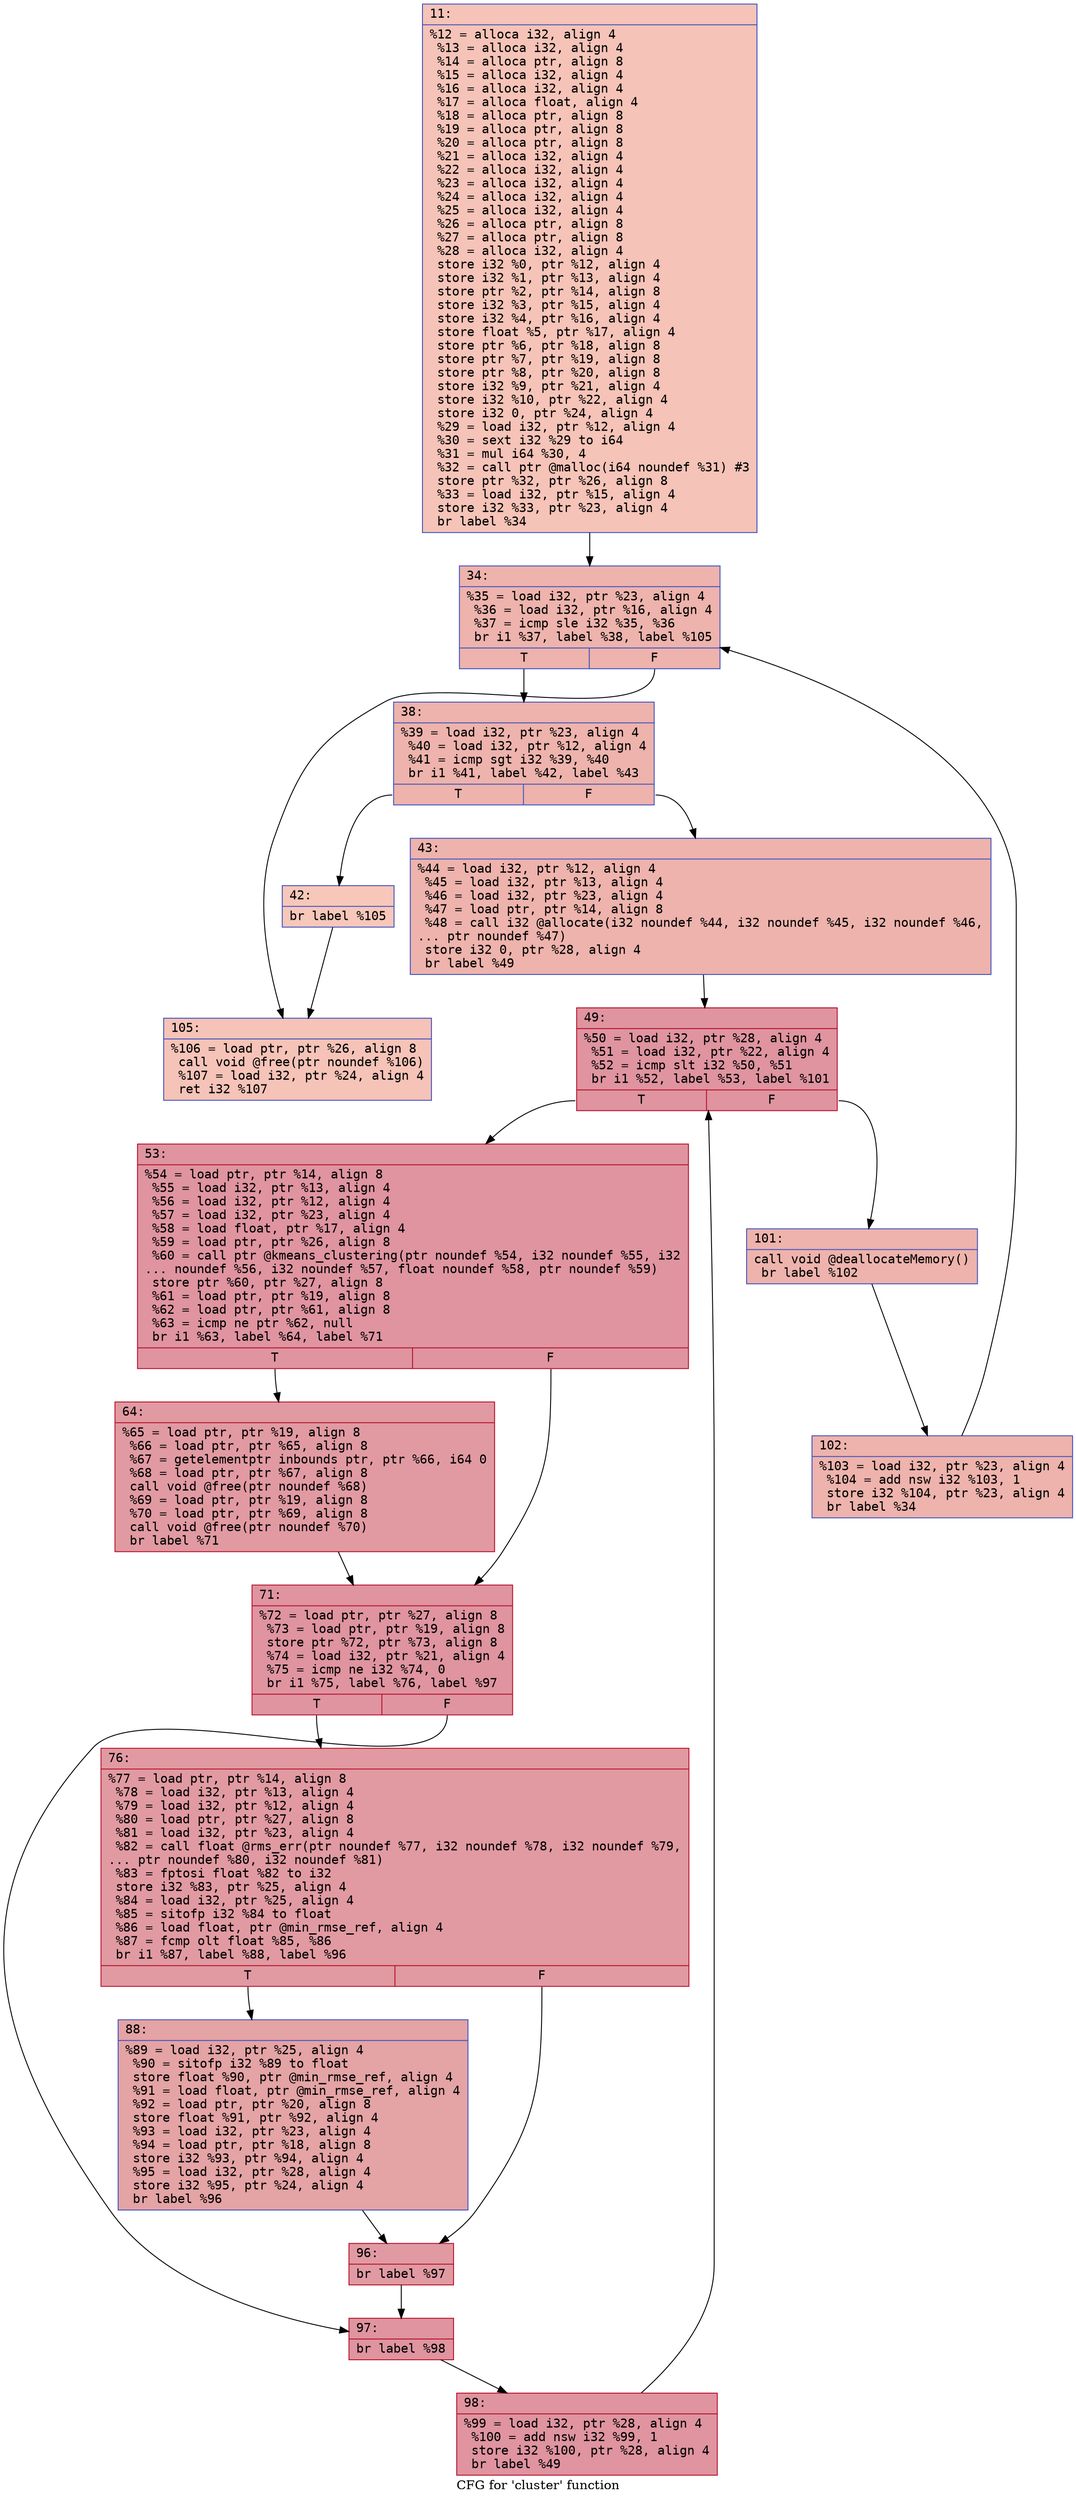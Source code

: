 digraph "CFG for 'cluster' function" {
	label="CFG for 'cluster' function";

	Node0x6000028b9e50 [shape=record,color="#3d50c3ff", style=filled, fillcolor="#e8765c70" fontname="Courier",label="{11:\l|  %12 = alloca i32, align 4\l  %13 = alloca i32, align 4\l  %14 = alloca ptr, align 8\l  %15 = alloca i32, align 4\l  %16 = alloca i32, align 4\l  %17 = alloca float, align 4\l  %18 = alloca ptr, align 8\l  %19 = alloca ptr, align 8\l  %20 = alloca ptr, align 8\l  %21 = alloca i32, align 4\l  %22 = alloca i32, align 4\l  %23 = alloca i32, align 4\l  %24 = alloca i32, align 4\l  %25 = alloca i32, align 4\l  %26 = alloca ptr, align 8\l  %27 = alloca ptr, align 8\l  %28 = alloca i32, align 4\l  store i32 %0, ptr %12, align 4\l  store i32 %1, ptr %13, align 4\l  store ptr %2, ptr %14, align 8\l  store i32 %3, ptr %15, align 4\l  store i32 %4, ptr %16, align 4\l  store float %5, ptr %17, align 4\l  store ptr %6, ptr %18, align 8\l  store ptr %7, ptr %19, align 8\l  store ptr %8, ptr %20, align 8\l  store i32 %9, ptr %21, align 4\l  store i32 %10, ptr %22, align 4\l  store i32 0, ptr %24, align 4\l  %29 = load i32, ptr %12, align 4\l  %30 = sext i32 %29 to i64\l  %31 = mul i64 %30, 4\l  %32 = call ptr @malloc(i64 noundef %31) #3\l  store ptr %32, ptr %26, align 8\l  %33 = load i32, ptr %15, align 4\l  store i32 %33, ptr %23, align 4\l  br label %34\l}"];
	Node0x6000028b9e50 -> Node0x6000028b9ef0[tooltip="11 -> 34\nProbability 100.00%" ];
	Node0x6000028b9ef0 [shape=record,color="#3d50c3ff", style=filled, fillcolor="#d6524470" fontname="Courier",label="{34:\l|  %35 = load i32, ptr %23, align 4\l  %36 = load i32, ptr %16, align 4\l  %37 = icmp sle i32 %35, %36\l  br i1 %37, label %38, label %105\l|{<s0>T|<s1>F}}"];
	Node0x6000028b9ef0:s0 -> Node0x6000028b9f40[tooltip="34 -> 38\nProbability 96.88%" ];
	Node0x6000028b9ef0:s1 -> Node0x6000028ba3a0[tooltip="34 -> 105\nProbability 3.12%" ];
	Node0x6000028b9f40 [shape=record,color="#3d50c3ff", style=filled, fillcolor="#d6524470" fontname="Courier",label="{38:\l|  %39 = load i32, ptr %23, align 4\l  %40 = load i32, ptr %12, align 4\l  %41 = icmp sgt i32 %39, %40\l  br i1 %41, label %42, label %43\l|{<s0>T|<s1>F}}"];
	Node0x6000028b9f40:s0 -> Node0x6000028b9f90[tooltip="38 -> 42\nProbability 3.12%" ];
	Node0x6000028b9f40:s1 -> Node0x6000028b9fe0[tooltip="38 -> 43\nProbability 96.88%" ];
	Node0x6000028b9f90 [shape=record,color="#3d50c3ff", style=filled, fillcolor="#ec7f6370" fontname="Courier",label="{42:\l|  br label %105\l}"];
	Node0x6000028b9f90 -> Node0x6000028ba3a0[tooltip="42 -> 105\nProbability 100.00%" ];
	Node0x6000028b9fe0 [shape=record,color="#3d50c3ff", style=filled, fillcolor="#d6524470" fontname="Courier",label="{43:\l|  %44 = load i32, ptr %12, align 4\l  %45 = load i32, ptr %13, align 4\l  %46 = load i32, ptr %23, align 4\l  %47 = load ptr, ptr %14, align 8\l  %48 = call i32 @allocate(i32 noundef %44, i32 noundef %45, i32 noundef %46,\l... ptr noundef %47)\l  store i32 0, ptr %28, align 4\l  br label %49\l}"];
	Node0x6000028b9fe0 -> Node0x6000028ba030[tooltip="43 -> 49\nProbability 100.00%" ];
	Node0x6000028ba030 [shape=record,color="#b70d28ff", style=filled, fillcolor="#b70d2870" fontname="Courier",label="{49:\l|  %50 = load i32, ptr %28, align 4\l  %51 = load i32, ptr %22, align 4\l  %52 = icmp slt i32 %50, %51\l  br i1 %52, label %53, label %101\l|{<s0>T|<s1>F}}"];
	Node0x6000028ba030:s0 -> Node0x6000028ba080[tooltip="49 -> 53\nProbability 96.88%" ];
	Node0x6000028ba030:s1 -> Node0x6000028ba300[tooltip="49 -> 101\nProbability 3.12%" ];
	Node0x6000028ba080 [shape=record,color="#b70d28ff", style=filled, fillcolor="#b70d2870" fontname="Courier",label="{53:\l|  %54 = load ptr, ptr %14, align 8\l  %55 = load i32, ptr %13, align 4\l  %56 = load i32, ptr %12, align 4\l  %57 = load i32, ptr %23, align 4\l  %58 = load float, ptr %17, align 4\l  %59 = load ptr, ptr %26, align 8\l  %60 = call ptr @kmeans_clustering(ptr noundef %54, i32 noundef %55, i32\l... noundef %56, i32 noundef %57, float noundef %58, ptr noundef %59)\l  store ptr %60, ptr %27, align 8\l  %61 = load ptr, ptr %19, align 8\l  %62 = load ptr, ptr %61, align 8\l  %63 = icmp ne ptr %62, null\l  br i1 %63, label %64, label %71\l|{<s0>T|<s1>F}}"];
	Node0x6000028ba080:s0 -> Node0x6000028ba0d0[tooltip="53 -> 64\nProbability 62.50%" ];
	Node0x6000028ba080:s1 -> Node0x6000028ba120[tooltip="53 -> 71\nProbability 37.50%" ];
	Node0x6000028ba0d0 [shape=record,color="#b70d28ff", style=filled, fillcolor="#bb1b2c70" fontname="Courier",label="{64:\l|  %65 = load ptr, ptr %19, align 8\l  %66 = load ptr, ptr %65, align 8\l  %67 = getelementptr inbounds ptr, ptr %66, i64 0\l  %68 = load ptr, ptr %67, align 8\l  call void @free(ptr noundef %68)\l  %69 = load ptr, ptr %19, align 8\l  %70 = load ptr, ptr %69, align 8\l  call void @free(ptr noundef %70)\l  br label %71\l}"];
	Node0x6000028ba0d0 -> Node0x6000028ba120[tooltip="64 -> 71\nProbability 100.00%" ];
	Node0x6000028ba120 [shape=record,color="#b70d28ff", style=filled, fillcolor="#b70d2870" fontname="Courier",label="{71:\l|  %72 = load ptr, ptr %27, align 8\l  %73 = load ptr, ptr %19, align 8\l  store ptr %72, ptr %73, align 8\l  %74 = load i32, ptr %21, align 4\l  %75 = icmp ne i32 %74, 0\l  br i1 %75, label %76, label %97\l|{<s0>T|<s1>F}}"];
	Node0x6000028ba120:s0 -> Node0x6000028ba170[tooltip="71 -> 76\nProbability 62.50%" ];
	Node0x6000028ba120:s1 -> Node0x6000028ba260[tooltip="71 -> 97\nProbability 37.50%" ];
	Node0x6000028ba170 [shape=record,color="#b70d28ff", style=filled, fillcolor="#bb1b2c70" fontname="Courier",label="{76:\l|  %77 = load ptr, ptr %14, align 8\l  %78 = load i32, ptr %13, align 4\l  %79 = load i32, ptr %12, align 4\l  %80 = load ptr, ptr %27, align 8\l  %81 = load i32, ptr %23, align 4\l  %82 = call float @rms_err(ptr noundef %77, i32 noundef %78, i32 noundef %79,\l... ptr noundef %80, i32 noundef %81)\l  %83 = fptosi float %82 to i32\l  store i32 %83, ptr %25, align 4\l  %84 = load i32, ptr %25, align 4\l  %85 = sitofp i32 %84 to float\l  %86 = load float, ptr @min_rmse_ref, align 4\l  %87 = fcmp olt float %85, %86\l  br i1 %87, label %88, label %96\l|{<s0>T|<s1>F}}"];
	Node0x6000028ba170:s0 -> Node0x6000028ba1c0[tooltip="76 -> 88\nProbability 50.00%" ];
	Node0x6000028ba170:s1 -> Node0x6000028ba210[tooltip="76 -> 96\nProbability 50.00%" ];
	Node0x6000028ba1c0 [shape=record,color="#3d50c3ff", style=filled, fillcolor="#c32e3170" fontname="Courier",label="{88:\l|  %89 = load i32, ptr %25, align 4\l  %90 = sitofp i32 %89 to float\l  store float %90, ptr @min_rmse_ref, align 4\l  %91 = load float, ptr @min_rmse_ref, align 4\l  %92 = load ptr, ptr %20, align 8\l  store float %91, ptr %92, align 4\l  %93 = load i32, ptr %23, align 4\l  %94 = load ptr, ptr %18, align 8\l  store i32 %93, ptr %94, align 4\l  %95 = load i32, ptr %28, align 4\l  store i32 %95, ptr %24, align 4\l  br label %96\l}"];
	Node0x6000028ba1c0 -> Node0x6000028ba210[tooltip="88 -> 96\nProbability 100.00%" ];
	Node0x6000028ba210 [shape=record,color="#b70d28ff", style=filled, fillcolor="#bb1b2c70" fontname="Courier",label="{96:\l|  br label %97\l}"];
	Node0x6000028ba210 -> Node0x6000028ba260[tooltip="96 -> 97\nProbability 100.00%" ];
	Node0x6000028ba260 [shape=record,color="#b70d28ff", style=filled, fillcolor="#b70d2870" fontname="Courier",label="{97:\l|  br label %98\l}"];
	Node0x6000028ba260 -> Node0x6000028ba2b0[tooltip="97 -> 98\nProbability 100.00%" ];
	Node0x6000028ba2b0 [shape=record,color="#b70d28ff", style=filled, fillcolor="#b70d2870" fontname="Courier",label="{98:\l|  %99 = load i32, ptr %28, align 4\l  %100 = add nsw i32 %99, 1\l  store i32 %100, ptr %28, align 4\l  br label %49\l}"];
	Node0x6000028ba2b0 -> Node0x6000028ba030[tooltip="98 -> 49\nProbability 100.00%" ];
	Node0x6000028ba300 [shape=record,color="#3d50c3ff", style=filled, fillcolor="#d6524470" fontname="Courier",label="{101:\l|  call void @deallocateMemory()\l  br label %102\l}"];
	Node0x6000028ba300 -> Node0x6000028ba350[tooltip="101 -> 102\nProbability 100.00%" ];
	Node0x6000028ba350 [shape=record,color="#3d50c3ff", style=filled, fillcolor="#d6524470" fontname="Courier",label="{102:\l|  %103 = load i32, ptr %23, align 4\l  %104 = add nsw i32 %103, 1\l  store i32 %104, ptr %23, align 4\l  br label %34\l}"];
	Node0x6000028ba350 -> Node0x6000028b9ef0[tooltip="102 -> 34\nProbability 100.00%" ];
	Node0x6000028ba3a0 [shape=record,color="#3d50c3ff", style=filled, fillcolor="#e8765c70" fontname="Courier",label="{105:\l|  %106 = load ptr, ptr %26, align 8\l  call void @free(ptr noundef %106)\l  %107 = load i32, ptr %24, align 4\l  ret i32 %107\l}"];
}
